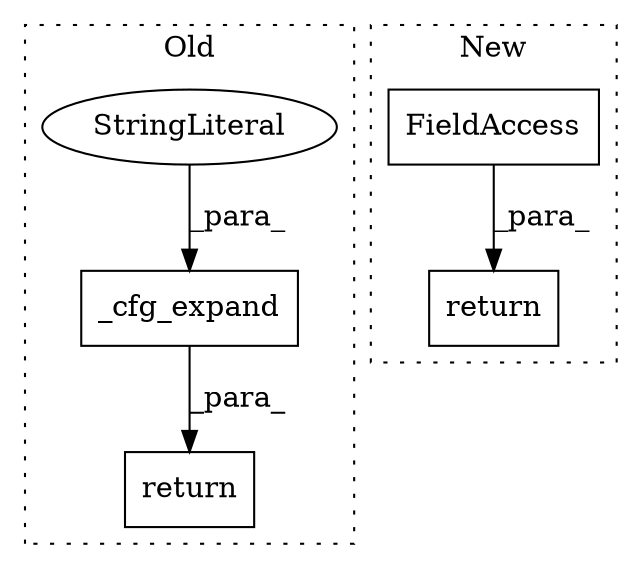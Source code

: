 digraph G {
subgraph cluster0 {
1 [label="_cfg_expand" a="32" s="21975,22006" l="12,1" shape="box"];
3 [label="StringLiteral" a="45" s="21987" l="6" shape="ellipse"];
5 [label="return" a="41" s="21963" l="7" shape="box"];
label = "Old";
style="dotted";
}
subgraph cluster1 {
2 [label="return" a="41" s="22314" l="7" shape="box"];
4 [label="FieldAccess" a="22" s="22321" l="10" shape="box"];
label = "New";
style="dotted";
}
1 -> 5 [label="_para_"];
3 -> 1 [label="_para_"];
4 -> 2 [label="_para_"];
}